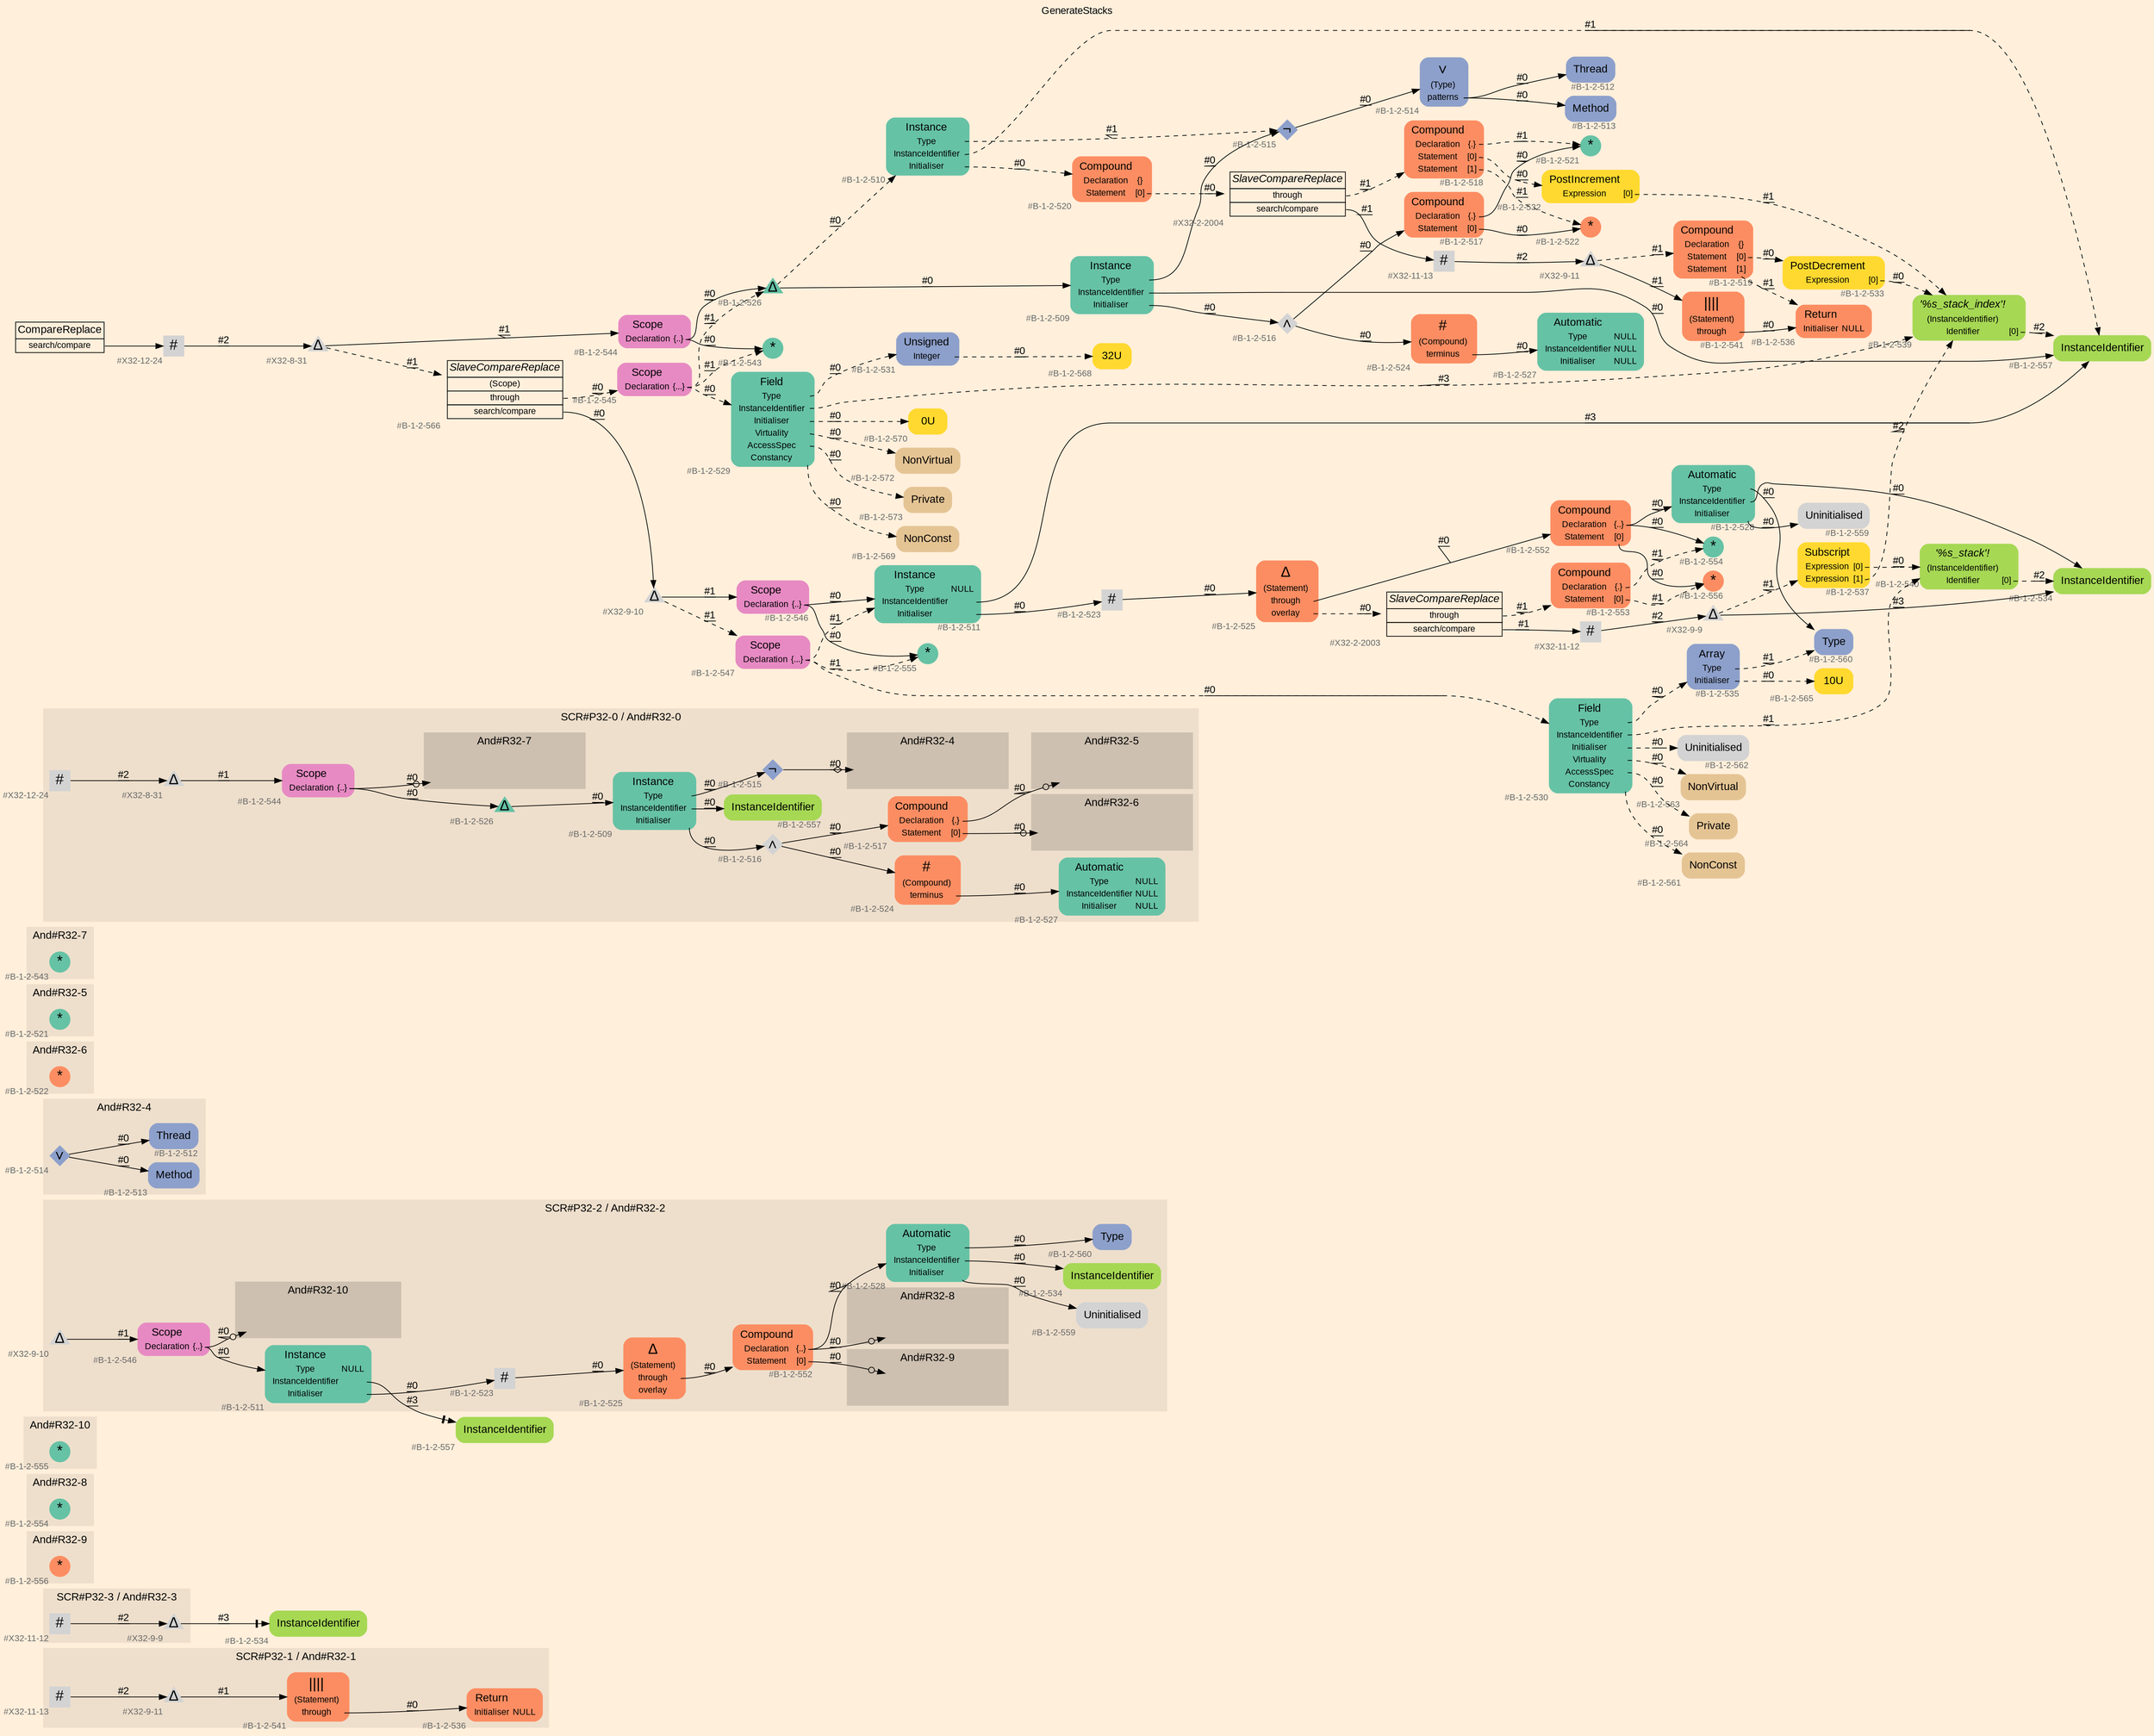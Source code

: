 digraph "GenerateStacks" {
label = "GenerateStacks"
labelloc = t
graph [
    rankdir = "LR"
    ranksep = 0.3
    bgcolor = antiquewhite1
    color = black
    fontcolor = black
    fontname = "Arial"
];
node [
    fontname = "Arial"
];
edge [
    fontname = "Arial"
];

// -------------------- figure And#R32-1 --------------------
// -------- region And#R32-1 ----------
subgraph "clusterAnd#R32-1" {
    label = "SCR#P32-1 / And#R32-1"
    style = "filled"
    color = antiquewhite2
    fontsize = "15"
    // -------- block And#R32-1/#B-1-2-536 ----------
    "And#R32-1/#B-1-2-536" [
        fillcolor = "/set28/2"
        xlabel = "#B-1-2-536"
        fontsize = "12"
        fontcolor = grey40
        shape = "plaintext"
        label = <<TABLE BORDER="0" CELLBORDER="0" CELLSPACING="0">
         <TR><TD><FONT COLOR="black" POINT-SIZE="15">Return</FONT></TD></TR>
         <TR><TD><FONT COLOR="black" POINT-SIZE="12">Initialiser</FONT></TD><TD PORT="port0"><FONT COLOR="black" POINT-SIZE="12">NULL</FONT></TD></TR>
        </TABLE>>
        style = "rounded,filled"
    ];
    
    // -------- block And#R32-1/#B-1-2-541 ----------
    "And#R32-1/#B-1-2-541" [
        fillcolor = "/set28/2"
        xlabel = "#B-1-2-541"
        fontsize = "12"
        fontcolor = grey40
        shape = "plaintext"
        label = <<TABLE BORDER="0" CELLBORDER="0" CELLSPACING="0">
         <TR><TD><FONT COLOR="black" POINT-SIZE="20">||||</FONT></TD></TR>
         <TR><TD><FONT COLOR="black" POINT-SIZE="12">(Statement)</FONT></TD><TD PORT="port0"></TD></TR>
         <TR><TD><FONT COLOR="black" POINT-SIZE="12">through</FONT></TD><TD PORT="port1"></TD></TR>
        </TABLE>>
        style = "rounded,filled"
    ];
    
    // -------- block And#R32-1/#X32-11-13 ----------
    "And#R32-1/#X32-11-13" [
        xlabel = "#X32-11-13"
        fontsize = "12"
        fontcolor = grey40
        shape = "square"
        label = <<FONT COLOR="black" POINT-SIZE="20">#</FONT>>
        style = "filled"
        penwidth = 0.0
        fixedsize = true
        width = 0.4
        height = 0.4
    ];
    
    // -------- block And#R32-1/#X32-9-11 ----------
    "And#R32-1/#X32-9-11" [
        xlabel = "#X32-9-11"
        fontsize = "12"
        fontcolor = grey40
        shape = "triangle"
        label = <<FONT COLOR="black" POINT-SIZE="20">Δ</FONT>>
        style = "filled"
        penwidth = 0.0
        fixedsize = true
        width = 0.4
        height = 0.4
    ];
    
}

"And#R32-1/#B-1-2-541":port1 -> "And#R32-1/#B-1-2-536" [
    label = "#0"
    decorate = true
    color = black
    fontcolor = black
];

"And#R32-1/#X32-11-13" -> "And#R32-1/#X32-9-11" [
    label = "#2"
    decorate = true
    color = black
    fontcolor = black
];

"And#R32-1/#X32-9-11" -> "And#R32-1/#B-1-2-541" [
    label = "#1"
    decorate = true
    color = black
    fontcolor = black
];


// -------------------- figure And#R32-3 --------------------
// -------- region And#R32-3 ----------
subgraph "clusterAnd#R32-3" {
    label = "SCR#P32-3 / And#R32-3"
    style = "filled"
    color = antiquewhite2
    fontsize = "15"
    // -------- block And#R32-3/#X32-11-12 ----------
    "And#R32-3/#X32-11-12" [
        xlabel = "#X32-11-12"
        fontsize = "12"
        fontcolor = grey40
        shape = "square"
        label = <<FONT COLOR="black" POINT-SIZE="20">#</FONT>>
        style = "filled"
        penwidth = 0.0
        fixedsize = true
        width = 0.4
        height = 0.4
    ];
    
    // -------- block And#R32-3/#X32-9-9 ----------
    "And#R32-3/#X32-9-9" [
        xlabel = "#X32-9-9"
        fontsize = "12"
        fontcolor = grey40
        shape = "triangle"
        label = <<FONT COLOR="black" POINT-SIZE="20">Δ</FONT>>
        style = "filled"
        penwidth = 0.0
        fixedsize = true
        width = 0.4
        height = 0.4
    ];
    
}

// -------- block And#R32-3/#B-1-2-534 ----------
"And#R32-3/#B-1-2-534" [
    fillcolor = "/set28/5"
    xlabel = "#B-1-2-534"
    fontsize = "12"
    fontcolor = grey40
    shape = "plaintext"
    label = <<TABLE BORDER="0" CELLBORDER="0" CELLSPACING="0">
     <TR><TD><FONT COLOR="black" POINT-SIZE="15">InstanceIdentifier</FONT></TD></TR>
    </TABLE>>
    style = "rounded,filled"
];

"And#R32-3/#X32-11-12" -> "And#R32-3/#X32-9-9" [
    label = "#2"
    decorate = true
    color = black
    fontcolor = black
];

"And#R32-3/#X32-9-9" -> "And#R32-3/#B-1-2-534" [
    arrowhead="normalnonetee"
    label = "#3"
    decorate = true
    color = black
    fontcolor = black
];


// -------------------- figure And#R32-9 --------------------
// -------- region And#R32-9 ----------
subgraph "clusterAnd#R32-9" {
    label = "And#R32-9"
    style = "filled"
    color = antiquewhite2
    fontsize = "15"
    // -------- block And#R32-9/#B-1-2-556 ----------
    "And#R32-9/#B-1-2-556" [
        fillcolor = "/set28/2"
        xlabel = "#B-1-2-556"
        fontsize = "12"
        fontcolor = grey40
        shape = "circle"
        label = <<FONT COLOR="black" POINT-SIZE="20">*</FONT>>
        style = "filled"
        penwidth = 0.0
        fixedsize = true
        width = 0.4
        height = 0.4
    ];
    
}


// -------------------- figure And#R32-8 --------------------
// -------- region And#R32-8 ----------
subgraph "clusterAnd#R32-8" {
    label = "And#R32-8"
    style = "filled"
    color = antiquewhite2
    fontsize = "15"
    // -------- block And#R32-8/#B-1-2-554 ----------
    "And#R32-8/#B-1-2-554" [
        fillcolor = "/set28/1"
        xlabel = "#B-1-2-554"
        fontsize = "12"
        fontcolor = grey40
        shape = "circle"
        label = <<FONT COLOR="black" POINT-SIZE="20">*</FONT>>
        style = "filled"
        penwidth = 0.0
        fixedsize = true
        width = 0.4
        height = 0.4
    ];
    
}


// -------------------- figure And#R32-10 --------------------
// -------- region And#R32-10 ----------
subgraph "clusterAnd#R32-10" {
    label = "And#R32-10"
    style = "filled"
    color = antiquewhite2
    fontsize = "15"
    // -------- block And#R32-10/#B-1-2-555 ----------
    "And#R32-10/#B-1-2-555" [
        fillcolor = "/set28/1"
        xlabel = "#B-1-2-555"
        fontsize = "12"
        fontcolor = grey40
        shape = "circle"
        label = <<FONT COLOR="black" POINT-SIZE="20">*</FONT>>
        style = "filled"
        penwidth = 0.0
        fixedsize = true
        width = 0.4
        height = 0.4
    ];
    
}


// -------------------- figure And#R32-2 --------------------
// -------- region And#R32-2 ----------
subgraph "clusterAnd#R32-2" {
    label = "SCR#P32-2 / And#R32-2"
    style = "filled"
    color = antiquewhite2
    fontsize = "15"
    // -------- block And#R32-2/#B-1-2-560 ----------
    "And#R32-2/#B-1-2-560" [
        fillcolor = "/set28/3"
        xlabel = "#B-1-2-560"
        fontsize = "12"
        fontcolor = grey40
        shape = "plaintext"
        label = <<TABLE BORDER="0" CELLBORDER="0" CELLSPACING="0">
         <TR><TD><FONT COLOR="black" POINT-SIZE="15">Type</FONT></TD></TR>
        </TABLE>>
        style = "rounded,filled"
    ];
    
    // -------- block And#R32-2/#B-1-2-525 ----------
    "And#R32-2/#B-1-2-525" [
        fillcolor = "/set28/2"
        xlabel = "#B-1-2-525"
        fontsize = "12"
        fontcolor = grey40
        shape = "plaintext"
        label = <<TABLE BORDER="0" CELLBORDER="0" CELLSPACING="0">
         <TR><TD><FONT COLOR="black" POINT-SIZE="20">Δ</FONT></TD></TR>
         <TR><TD><FONT COLOR="black" POINT-SIZE="12">(Statement)</FONT></TD><TD PORT="port0"></TD></TR>
         <TR><TD><FONT COLOR="black" POINT-SIZE="12">through</FONT></TD><TD PORT="port1"></TD></TR>
         <TR><TD><FONT COLOR="black" POINT-SIZE="12">overlay</FONT></TD><TD PORT="port2"></TD></TR>
        </TABLE>>
        style = "rounded,filled"
    ];
    
    // -------- block And#R32-2/#B-1-2-552 ----------
    "And#R32-2/#B-1-2-552" [
        fillcolor = "/set28/2"
        xlabel = "#B-1-2-552"
        fontsize = "12"
        fontcolor = grey40
        shape = "plaintext"
        label = <<TABLE BORDER="0" CELLBORDER="0" CELLSPACING="0">
         <TR><TD><FONT COLOR="black" POINT-SIZE="15">Compound</FONT></TD></TR>
         <TR><TD><FONT COLOR="black" POINT-SIZE="12">Declaration</FONT></TD><TD PORT="port0"><FONT COLOR="black" POINT-SIZE="12">{..}</FONT></TD></TR>
         <TR><TD><FONT COLOR="black" POINT-SIZE="12">Statement</FONT></TD><TD PORT="port1"><FONT COLOR="black" POINT-SIZE="12">[0]</FONT></TD></TR>
        </TABLE>>
        style = "rounded,filled"
    ];
    
    // -------- block And#R32-2/#B-1-2-534 ----------
    "And#R32-2/#B-1-2-534" [
        fillcolor = "/set28/5"
        xlabel = "#B-1-2-534"
        fontsize = "12"
        fontcolor = grey40
        shape = "plaintext"
        label = <<TABLE BORDER="0" CELLBORDER="0" CELLSPACING="0">
         <TR><TD><FONT COLOR="black" POINT-SIZE="15">InstanceIdentifier</FONT></TD></TR>
        </TABLE>>
        style = "rounded,filled"
    ];
    
    // -------- block And#R32-2/#B-1-2-528 ----------
    "And#R32-2/#B-1-2-528" [
        fillcolor = "/set28/1"
        xlabel = "#B-1-2-528"
        fontsize = "12"
        fontcolor = grey40
        shape = "plaintext"
        label = <<TABLE BORDER="0" CELLBORDER="0" CELLSPACING="0">
         <TR><TD><FONT COLOR="black" POINT-SIZE="15">Automatic</FONT></TD></TR>
         <TR><TD><FONT COLOR="black" POINT-SIZE="12">Type</FONT></TD><TD PORT="port0"></TD></TR>
         <TR><TD><FONT COLOR="black" POINT-SIZE="12">InstanceIdentifier</FONT></TD><TD PORT="port1"></TD></TR>
         <TR><TD><FONT COLOR="black" POINT-SIZE="12">Initialiser</FONT></TD><TD PORT="port2"></TD></TR>
        </TABLE>>
        style = "rounded,filled"
    ];
    
    // -------- block And#R32-2/#B-1-2-523 ----------
    "And#R32-2/#B-1-2-523" [
        xlabel = "#B-1-2-523"
        fontsize = "12"
        fontcolor = grey40
        shape = "square"
        label = <<FONT COLOR="black" POINT-SIZE="20">#</FONT>>
        style = "filled"
        penwidth = 0.0
        fixedsize = true
        width = 0.4
        height = 0.4
    ];
    
    // -------- block And#R32-2/#X32-9-10 ----------
    "And#R32-2/#X32-9-10" [
        xlabel = "#X32-9-10"
        fontsize = "12"
        fontcolor = grey40
        shape = "triangle"
        label = <<FONT COLOR="black" POINT-SIZE="20">Δ</FONT>>
        style = "filled"
        penwidth = 0.0
        fixedsize = true
        width = 0.4
        height = 0.4
    ];
    
    // -------- block And#R32-2/#B-1-2-511 ----------
    "And#R32-2/#B-1-2-511" [
        fillcolor = "/set28/1"
        xlabel = "#B-1-2-511"
        fontsize = "12"
        fontcolor = grey40
        shape = "plaintext"
        label = <<TABLE BORDER="0" CELLBORDER="0" CELLSPACING="0">
         <TR><TD><FONT COLOR="black" POINT-SIZE="15">Instance</FONT></TD></TR>
         <TR><TD><FONT COLOR="black" POINT-SIZE="12">Type</FONT></TD><TD PORT="port0"><FONT COLOR="black" POINT-SIZE="12">NULL</FONT></TD></TR>
         <TR><TD><FONT COLOR="black" POINT-SIZE="12">InstanceIdentifier</FONT></TD><TD PORT="port1"></TD></TR>
         <TR><TD><FONT COLOR="black" POINT-SIZE="12">Initialiser</FONT></TD><TD PORT="port2"></TD></TR>
        </TABLE>>
        style = "rounded,filled"
    ];
    
    // -------- block And#R32-2/#B-1-2-546 ----------
    "And#R32-2/#B-1-2-546" [
        fillcolor = "/set28/4"
        xlabel = "#B-1-2-546"
        fontsize = "12"
        fontcolor = grey40
        shape = "plaintext"
        label = <<TABLE BORDER="0" CELLBORDER="0" CELLSPACING="0">
         <TR><TD><FONT COLOR="black" POINT-SIZE="15">Scope</FONT></TD></TR>
         <TR><TD><FONT COLOR="black" POINT-SIZE="12">Declaration</FONT></TD><TD PORT="port0"><FONT COLOR="black" POINT-SIZE="12">{..}</FONT></TD></TR>
        </TABLE>>
        style = "rounded,filled"
    ];
    
    // -------- block And#R32-2/#B-1-2-559 ----------
    "And#R32-2/#B-1-2-559" [
        xlabel = "#B-1-2-559"
        fontsize = "12"
        fontcolor = grey40
        shape = "plaintext"
        label = <<TABLE BORDER="0" CELLBORDER="0" CELLSPACING="0">
         <TR><TD><FONT COLOR="black" POINT-SIZE="15">Uninitialised</FONT></TD></TR>
        </TABLE>>
        style = "rounded,filled"
    ];
    
    // -------- region And#R32-2/And#R32-8 ----------
    subgraph "clusterAnd#R32-2/And#R32-8" {
        label = "And#R32-8"
        style = "filled"
        color = antiquewhite3
        fontsize = "15"
        // -------- block And#R32-2/And#R32-8/#B-1-2-554 ----------
        "And#R32-2/And#R32-8/#B-1-2-554" [
            fillcolor = "/set28/1"
            xlabel = "#B-1-2-554"
            fontsize = "12"
            fontcolor = grey40
            shape = "none"
            style = "invisible"
        ];
        
    }
    
    // -------- region And#R32-2/And#R32-9 ----------
    subgraph "clusterAnd#R32-2/And#R32-9" {
        label = "And#R32-9"
        style = "filled"
        color = antiquewhite3
        fontsize = "15"
        // -------- block And#R32-2/And#R32-9/#B-1-2-556 ----------
        "And#R32-2/And#R32-9/#B-1-2-556" [
            fillcolor = "/set28/2"
            xlabel = "#B-1-2-556"
            fontsize = "12"
            fontcolor = grey40
            shape = "none"
            style = "invisible"
        ];
        
    }
    
    // -------- region And#R32-2/And#R32-10 ----------
    subgraph "clusterAnd#R32-2/And#R32-10" {
        label = "And#R32-10"
        style = "filled"
        color = antiquewhite3
        fontsize = "15"
        // -------- block And#R32-2/And#R32-10/#B-1-2-555 ----------
        "And#R32-2/And#R32-10/#B-1-2-555" [
            fillcolor = "/set28/1"
            xlabel = "#B-1-2-555"
            fontsize = "12"
            fontcolor = grey40
            shape = "none"
            style = "invisible"
        ];
        
    }
    
}

// -------- block And#R32-2/#B-1-2-557 ----------
"And#R32-2/#B-1-2-557" [
    fillcolor = "/set28/5"
    xlabel = "#B-1-2-557"
    fontsize = "12"
    fontcolor = grey40
    shape = "plaintext"
    label = <<TABLE BORDER="0" CELLBORDER="0" CELLSPACING="0">
     <TR><TD><FONT COLOR="black" POINT-SIZE="15">InstanceIdentifier</FONT></TD></TR>
    </TABLE>>
    style = "rounded,filled"
];

"And#R32-2/#B-1-2-525":port1 -> "And#R32-2/#B-1-2-552" [
    label = "#0"
    decorate = true
    color = black
    fontcolor = black
];

"And#R32-2/#B-1-2-552":port0 -> "And#R32-2/And#R32-8/#B-1-2-554" [
    arrowhead="normalnoneodot"
    label = "#0"
    decorate = true
    color = black
    fontcolor = black
];

"And#R32-2/#B-1-2-552":port0 -> "And#R32-2/#B-1-2-528" [
    label = "#0"
    decorate = true
    color = black
    fontcolor = black
];

"And#R32-2/#B-1-2-552":port1 -> "And#R32-2/And#R32-9/#B-1-2-556" [
    arrowhead="normalnoneodot"
    label = "#0"
    decorate = true
    color = black
    fontcolor = black
];

"And#R32-2/#B-1-2-528":port0 -> "And#R32-2/#B-1-2-560" [
    label = "#0"
    decorate = true
    color = black
    fontcolor = black
];

"And#R32-2/#B-1-2-528":port1 -> "And#R32-2/#B-1-2-534" [
    label = "#0"
    decorate = true
    color = black
    fontcolor = black
];

"And#R32-2/#B-1-2-528":port2 -> "And#R32-2/#B-1-2-559" [
    label = "#0"
    decorate = true
    color = black
    fontcolor = black
];

"And#R32-2/#B-1-2-523" -> "And#R32-2/#B-1-2-525" [
    label = "#0"
    decorate = true
    color = black
    fontcolor = black
];

"And#R32-2/#X32-9-10" -> "And#R32-2/#B-1-2-546" [
    label = "#1"
    decorate = true
    color = black
    fontcolor = black
];

"And#R32-2/#B-1-2-511":port1 -> "And#R32-2/#B-1-2-557" [
    arrowhead="normalnonetee"
    label = "#3"
    decorate = true
    color = black
    fontcolor = black
];

"And#R32-2/#B-1-2-511":port2 -> "And#R32-2/#B-1-2-523" [
    label = "#0"
    decorate = true
    color = black
    fontcolor = black
];

"And#R32-2/#B-1-2-546":port0 -> "And#R32-2/And#R32-10/#B-1-2-555" [
    arrowhead="normalnoneodot"
    label = "#0"
    decorate = true
    color = black
    fontcolor = black
];

"And#R32-2/#B-1-2-546":port0 -> "And#R32-2/#B-1-2-511" [
    label = "#0"
    decorate = true
    color = black
    fontcolor = black
];


// -------------------- figure And#R32-4 --------------------
// -------- region And#R32-4 ----------
subgraph "clusterAnd#R32-4" {
    label = "And#R32-4"
    style = "filled"
    color = antiquewhite2
    fontsize = "15"
    // -------- block And#R32-4/#B-1-2-512 ----------
    "And#R32-4/#B-1-2-512" [
        fillcolor = "/set28/3"
        xlabel = "#B-1-2-512"
        fontsize = "12"
        fontcolor = grey40
        shape = "plaintext"
        label = <<TABLE BORDER="0" CELLBORDER="0" CELLSPACING="0">
         <TR><TD><FONT COLOR="black" POINT-SIZE="15">Thread</FONT></TD></TR>
        </TABLE>>
        style = "rounded,filled"
    ];
    
    // -------- block And#R32-4/#B-1-2-514 ----------
    "And#R32-4/#B-1-2-514" [
        fillcolor = "/set28/3"
        xlabel = "#B-1-2-514"
        fontsize = "12"
        fontcolor = grey40
        shape = "diamond"
        label = <<FONT COLOR="black" POINT-SIZE="20">∨</FONT>>
        style = "filled"
        penwidth = 0.0
        fixedsize = true
        width = 0.4
        height = 0.4
    ];
    
    // -------- block And#R32-4/#B-1-2-513 ----------
    "And#R32-4/#B-1-2-513" [
        fillcolor = "/set28/3"
        xlabel = "#B-1-2-513"
        fontsize = "12"
        fontcolor = grey40
        shape = "plaintext"
        label = <<TABLE BORDER="0" CELLBORDER="0" CELLSPACING="0">
         <TR><TD><FONT COLOR="black" POINT-SIZE="15">Method</FONT></TD></TR>
        </TABLE>>
        style = "rounded,filled"
    ];
    
}

"And#R32-4/#B-1-2-514" -> "And#R32-4/#B-1-2-512" [
    label = "#0"
    decorate = true
    color = black
    fontcolor = black
];

"And#R32-4/#B-1-2-514" -> "And#R32-4/#B-1-2-513" [
    label = "#0"
    decorate = true
    color = black
    fontcolor = black
];


// -------------------- figure And#R32-6 --------------------
// -------- region And#R32-6 ----------
subgraph "clusterAnd#R32-6" {
    label = "And#R32-6"
    style = "filled"
    color = antiquewhite2
    fontsize = "15"
    // -------- block And#R32-6/#B-1-2-522 ----------
    "And#R32-6/#B-1-2-522" [
        fillcolor = "/set28/2"
        xlabel = "#B-1-2-522"
        fontsize = "12"
        fontcolor = grey40
        shape = "circle"
        label = <<FONT COLOR="black" POINT-SIZE="20">*</FONT>>
        style = "filled"
        penwidth = 0.0
        fixedsize = true
        width = 0.4
        height = 0.4
    ];
    
}


// -------------------- figure And#R32-5 --------------------
// -------- region And#R32-5 ----------
subgraph "clusterAnd#R32-5" {
    label = "And#R32-5"
    style = "filled"
    color = antiquewhite2
    fontsize = "15"
    // -------- block And#R32-5/#B-1-2-521 ----------
    "And#R32-5/#B-1-2-521" [
        fillcolor = "/set28/1"
        xlabel = "#B-1-2-521"
        fontsize = "12"
        fontcolor = grey40
        shape = "circle"
        label = <<FONT COLOR="black" POINT-SIZE="20">*</FONT>>
        style = "filled"
        penwidth = 0.0
        fixedsize = true
        width = 0.4
        height = 0.4
    ];
    
}


// -------------------- figure And#R32-7 --------------------
// -------- region And#R32-7 ----------
subgraph "clusterAnd#R32-7" {
    label = "And#R32-7"
    style = "filled"
    color = antiquewhite2
    fontsize = "15"
    // -------- block And#R32-7/#B-1-2-543 ----------
    "And#R32-7/#B-1-2-543" [
        fillcolor = "/set28/1"
        xlabel = "#B-1-2-543"
        fontsize = "12"
        fontcolor = grey40
        shape = "circle"
        label = <<FONT COLOR="black" POINT-SIZE="20">*</FONT>>
        style = "filled"
        penwidth = 0.0
        fixedsize = true
        width = 0.4
        height = 0.4
    ];
    
}


// -------------------- figure And#R32-0 --------------------
// -------- region And#R32-0 ----------
subgraph "clusterAnd#R32-0" {
    label = "SCR#P32-0 / And#R32-0"
    style = "filled"
    color = antiquewhite2
    fontsize = "15"
    // -------- block And#R32-0/#B-1-2-517 ----------
    "And#R32-0/#B-1-2-517" [
        fillcolor = "/set28/2"
        xlabel = "#B-1-2-517"
        fontsize = "12"
        fontcolor = grey40
        shape = "plaintext"
        label = <<TABLE BORDER="0" CELLBORDER="0" CELLSPACING="0">
         <TR><TD><FONT COLOR="black" POINT-SIZE="15">Compound</FONT></TD></TR>
         <TR><TD><FONT COLOR="black" POINT-SIZE="12">Declaration</FONT></TD><TD PORT="port0"><FONT COLOR="black" POINT-SIZE="12">{.}</FONT></TD></TR>
         <TR><TD><FONT COLOR="black" POINT-SIZE="12">Statement</FONT></TD><TD PORT="port1"><FONT COLOR="black" POINT-SIZE="12">[0]</FONT></TD></TR>
        </TABLE>>
        style = "rounded,filled"
    ];
    
    // -------- block And#R32-0/#B-1-2-516 ----------
    "And#R32-0/#B-1-2-516" [
        xlabel = "#B-1-2-516"
        fontsize = "12"
        fontcolor = grey40
        shape = "diamond"
        label = <<FONT COLOR="black" POINT-SIZE="20">∧</FONT>>
        style = "filled"
        penwidth = 0.0
        fixedsize = true
        width = 0.4
        height = 0.4
    ];
    
    // -------- block And#R32-0/#X32-8-31 ----------
    "And#R32-0/#X32-8-31" [
        xlabel = "#X32-8-31"
        fontsize = "12"
        fontcolor = grey40
        shape = "triangle"
        label = <<FONT COLOR="black" POINT-SIZE="20">Δ</FONT>>
        style = "filled"
        penwidth = 0.0
        fixedsize = true
        width = 0.4
        height = 0.4
    ];
    
    // -------- block And#R32-0/#B-1-2-524 ----------
    "And#R32-0/#B-1-2-524" [
        fillcolor = "/set28/2"
        xlabel = "#B-1-2-524"
        fontsize = "12"
        fontcolor = grey40
        shape = "plaintext"
        label = <<TABLE BORDER="0" CELLBORDER="0" CELLSPACING="0">
         <TR><TD><FONT COLOR="black" POINT-SIZE="20">#</FONT></TD></TR>
         <TR><TD><FONT COLOR="black" POINT-SIZE="12">(Compound)</FONT></TD><TD PORT="port0"></TD></TR>
         <TR><TD><FONT COLOR="black" POINT-SIZE="12">terminus</FONT></TD><TD PORT="port1"></TD></TR>
        </TABLE>>
        style = "rounded,filled"
    ];
    
    // -------- block And#R32-0/#B-1-2-515 ----------
    "And#R32-0/#B-1-2-515" [
        fillcolor = "/set28/3"
        xlabel = "#B-1-2-515"
        fontsize = "12"
        fontcolor = grey40
        shape = "diamond"
        label = <<FONT COLOR="black" POINT-SIZE="20">¬</FONT>>
        style = "filled"
        penwidth = 0.0
        fixedsize = true
        width = 0.4
        height = 0.4
    ];
    
    // -------- block And#R32-0/#B-1-2-544 ----------
    "And#R32-0/#B-1-2-544" [
        fillcolor = "/set28/4"
        xlabel = "#B-1-2-544"
        fontsize = "12"
        fontcolor = grey40
        shape = "plaintext"
        label = <<TABLE BORDER="0" CELLBORDER="0" CELLSPACING="0">
         <TR><TD><FONT COLOR="black" POINT-SIZE="15">Scope</FONT></TD></TR>
         <TR><TD><FONT COLOR="black" POINT-SIZE="12">Declaration</FONT></TD><TD PORT="port0"><FONT COLOR="black" POINT-SIZE="12">{..}</FONT></TD></TR>
        </TABLE>>
        style = "rounded,filled"
    ];
    
    // -------- block And#R32-0/#B-1-2-526 ----------
    "And#R32-0/#B-1-2-526" [
        fillcolor = "/set28/1"
        xlabel = "#B-1-2-526"
        fontsize = "12"
        fontcolor = grey40
        shape = "triangle"
        label = <<FONT COLOR="black" POINT-SIZE="20">Δ</FONT>>
        style = "filled"
        penwidth = 0.0
        fixedsize = true
        width = 0.4
        height = 0.4
    ];
    
    // -------- block And#R32-0/#B-1-2-509 ----------
    "And#R32-0/#B-1-2-509" [
        fillcolor = "/set28/1"
        xlabel = "#B-1-2-509"
        fontsize = "12"
        fontcolor = grey40
        shape = "plaintext"
        label = <<TABLE BORDER="0" CELLBORDER="0" CELLSPACING="0">
         <TR><TD><FONT COLOR="black" POINT-SIZE="15">Instance</FONT></TD></TR>
         <TR><TD><FONT COLOR="black" POINT-SIZE="12">Type</FONT></TD><TD PORT="port0"></TD></TR>
         <TR><TD><FONT COLOR="black" POINT-SIZE="12">InstanceIdentifier</FONT></TD><TD PORT="port1"></TD></TR>
         <TR><TD><FONT COLOR="black" POINT-SIZE="12">Initialiser</FONT></TD><TD PORT="port2"></TD></TR>
        </TABLE>>
        style = "rounded,filled"
    ];
    
    // -------- block And#R32-0/#X32-12-24 ----------
    "And#R32-0/#X32-12-24" [
        xlabel = "#X32-12-24"
        fontsize = "12"
        fontcolor = grey40
        shape = "square"
        label = <<FONT COLOR="black" POINT-SIZE="20">#</FONT>>
        style = "filled"
        penwidth = 0.0
        fixedsize = true
        width = 0.4
        height = 0.4
    ];
    
    // -------- block And#R32-0/#B-1-2-557 ----------
    "And#R32-0/#B-1-2-557" [
        fillcolor = "/set28/5"
        xlabel = "#B-1-2-557"
        fontsize = "12"
        fontcolor = grey40
        shape = "plaintext"
        label = <<TABLE BORDER="0" CELLBORDER="0" CELLSPACING="0">
         <TR><TD><FONT COLOR="black" POINT-SIZE="15">InstanceIdentifier</FONT></TD></TR>
        </TABLE>>
        style = "rounded,filled"
    ];
    
    // -------- block And#R32-0/#B-1-2-527 ----------
    "And#R32-0/#B-1-2-527" [
        fillcolor = "/set28/1"
        xlabel = "#B-1-2-527"
        fontsize = "12"
        fontcolor = grey40
        shape = "plaintext"
        label = <<TABLE BORDER="0" CELLBORDER="0" CELLSPACING="0">
         <TR><TD><FONT COLOR="black" POINT-SIZE="15">Automatic</FONT></TD></TR>
         <TR><TD><FONT COLOR="black" POINT-SIZE="12">Type</FONT></TD><TD PORT="port0"><FONT COLOR="black" POINT-SIZE="12">NULL</FONT></TD></TR>
         <TR><TD><FONT COLOR="black" POINT-SIZE="12">InstanceIdentifier</FONT></TD><TD PORT="port1"><FONT COLOR="black" POINT-SIZE="12">NULL</FONT></TD></TR>
         <TR><TD><FONT COLOR="black" POINT-SIZE="12">Initialiser</FONT></TD><TD PORT="port2"><FONT COLOR="black" POINT-SIZE="12">NULL</FONT></TD></TR>
        </TABLE>>
        style = "rounded,filled"
    ];
    
    // -------- region And#R32-0/And#R32-4 ----------
    subgraph "clusterAnd#R32-0/And#R32-4" {
        label = "And#R32-4"
        style = "filled"
        color = antiquewhite3
        fontsize = "15"
        // -------- block And#R32-0/And#R32-4/#B-1-2-514 ----------
        "And#R32-0/And#R32-4/#B-1-2-514" [
            fillcolor = "/set28/3"
            xlabel = "#B-1-2-514"
            fontsize = "12"
            fontcolor = grey40
            shape = "none"
            style = "invisible"
        ];
        
    }
    
    // -------- region And#R32-0/And#R32-5 ----------
    subgraph "clusterAnd#R32-0/And#R32-5" {
        label = "And#R32-5"
        style = "filled"
        color = antiquewhite3
        fontsize = "15"
        // -------- block And#R32-0/And#R32-5/#B-1-2-521 ----------
        "And#R32-0/And#R32-5/#B-1-2-521" [
            fillcolor = "/set28/1"
            xlabel = "#B-1-2-521"
            fontsize = "12"
            fontcolor = grey40
            shape = "none"
            style = "invisible"
        ];
        
    }
    
    // -------- region And#R32-0/And#R32-6 ----------
    subgraph "clusterAnd#R32-0/And#R32-6" {
        label = "And#R32-6"
        style = "filled"
        color = antiquewhite3
        fontsize = "15"
        // -------- block And#R32-0/And#R32-6/#B-1-2-522 ----------
        "And#R32-0/And#R32-6/#B-1-2-522" [
            fillcolor = "/set28/2"
            xlabel = "#B-1-2-522"
            fontsize = "12"
            fontcolor = grey40
            shape = "none"
            style = "invisible"
        ];
        
    }
    
    // -------- region And#R32-0/And#R32-7 ----------
    subgraph "clusterAnd#R32-0/And#R32-7" {
        label = "And#R32-7"
        style = "filled"
        color = antiquewhite3
        fontsize = "15"
        // -------- block And#R32-0/And#R32-7/#B-1-2-543 ----------
        "And#R32-0/And#R32-7/#B-1-2-543" [
            fillcolor = "/set28/1"
            xlabel = "#B-1-2-543"
            fontsize = "12"
            fontcolor = grey40
            shape = "none"
            style = "invisible"
        ];
        
    }
    
}

"And#R32-0/#B-1-2-517":port0 -> "And#R32-0/And#R32-5/#B-1-2-521" [
    arrowhead="normalnoneodot"
    label = "#0"
    decorate = true
    color = black
    fontcolor = black
];

"And#R32-0/#B-1-2-517":port1 -> "And#R32-0/And#R32-6/#B-1-2-522" [
    arrowhead="normalnoneodot"
    label = "#0"
    decorate = true
    color = black
    fontcolor = black
];

"And#R32-0/#B-1-2-516" -> "And#R32-0/#B-1-2-517" [
    label = "#0"
    decorate = true
    color = black
    fontcolor = black
];

"And#R32-0/#B-1-2-516" -> "And#R32-0/#B-1-2-524" [
    label = "#0"
    decorate = true
    color = black
    fontcolor = black
];

"And#R32-0/#X32-8-31" -> "And#R32-0/#B-1-2-544" [
    label = "#1"
    decorate = true
    color = black
    fontcolor = black
];

"And#R32-0/#B-1-2-524":port1 -> "And#R32-0/#B-1-2-527" [
    label = "#0"
    decorate = true
    color = black
    fontcolor = black
];

"And#R32-0/#B-1-2-515" -> "And#R32-0/And#R32-4/#B-1-2-514" [
    arrowhead="normalnoneodiamond"
    label = "#0"
    decorate = true
    color = black
    fontcolor = black
];

"And#R32-0/#B-1-2-544":port0 -> "And#R32-0/#B-1-2-526" [
    label = "#0"
    decorate = true
    color = black
    fontcolor = black
];

"And#R32-0/#B-1-2-544":port0 -> "And#R32-0/And#R32-7/#B-1-2-543" [
    arrowhead="normalnoneodot"
    label = "#0"
    decorate = true
    color = black
    fontcolor = black
];

"And#R32-0/#B-1-2-526" -> "And#R32-0/#B-1-2-509" [
    label = "#0"
    decorate = true
    color = black
    fontcolor = black
];

"And#R32-0/#B-1-2-509":port0 -> "And#R32-0/#B-1-2-515" [
    label = "#0"
    decorate = true
    color = black
    fontcolor = black
];

"And#R32-0/#B-1-2-509":port1 -> "And#R32-0/#B-1-2-557" [
    label = "#0"
    decorate = true
    color = black
    fontcolor = black
];

"And#R32-0/#B-1-2-509":port2 -> "And#R32-0/#B-1-2-516" [
    label = "#0"
    decorate = true
    color = black
    fontcolor = black
];

"And#R32-0/#X32-12-24" -> "And#R32-0/#X32-8-31" [
    label = "#2"
    decorate = true
    color = black
    fontcolor = black
];


// -------------------- transformation figure --------------------
// -------- block CR#X32-10-32 ----------
"CR#X32-10-32" [
    fillcolor = antiquewhite1
    fontsize = "12"
    fontcolor = grey40
    shape = "plaintext"
    label = <<TABLE BORDER="0" CELLBORDER="1" CELLSPACING="0">
     <TR><TD><FONT COLOR="black" POINT-SIZE="15">CompareReplace</FONT></TD></TR>
     <TR><TD PORT="port0"><FONT COLOR="black" POINT-SIZE="12">search/compare</FONT></TD></TR>
    </TABLE>>
    style = "filled"
    color = black
];

// -------- block #X32-12-24 ----------
"#X32-12-24" [
    xlabel = "#X32-12-24"
    fontsize = "12"
    fontcolor = grey40
    shape = "square"
    label = <<FONT COLOR="black" POINT-SIZE="20">#</FONT>>
    style = "filled"
    penwidth = 0.0
    fixedsize = true
    width = 0.4
    height = 0.4
];

// -------- block #X32-8-31 ----------
"#X32-8-31" [
    xlabel = "#X32-8-31"
    fontsize = "12"
    fontcolor = grey40
    shape = "triangle"
    label = <<FONT COLOR="black" POINT-SIZE="20">Δ</FONT>>
    style = "filled"
    penwidth = 0.0
    fixedsize = true
    width = 0.4
    height = 0.4
];

// -------- block #B-1-2-544 ----------
"#B-1-2-544" [
    fillcolor = "/set28/4"
    xlabel = "#B-1-2-544"
    fontsize = "12"
    fontcolor = grey40
    shape = "plaintext"
    label = <<TABLE BORDER="0" CELLBORDER="0" CELLSPACING="0">
     <TR><TD><FONT COLOR="black" POINT-SIZE="15">Scope</FONT></TD></TR>
     <TR><TD><FONT COLOR="black" POINT-SIZE="12">Declaration</FONT></TD><TD PORT="port0"><FONT COLOR="black" POINT-SIZE="12">{..}</FONT></TD></TR>
    </TABLE>>
    style = "rounded,filled"
];

// -------- block #B-1-2-526 ----------
"#B-1-2-526" [
    fillcolor = "/set28/1"
    xlabel = "#B-1-2-526"
    fontsize = "12"
    fontcolor = grey40
    shape = "triangle"
    label = <<FONT COLOR="black" POINT-SIZE="20">Δ</FONT>>
    style = "filled"
    penwidth = 0.0
    fixedsize = true
    width = 0.4
    height = 0.4
];

// -------- block #B-1-2-509 ----------
"#B-1-2-509" [
    fillcolor = "/set28/1"
    xlabel = "#B-1-2-509"
    fontsize = "12"
    fontcolor = grey40
    shape = "plaintext"
    label = <<TABLE BORDER="0" CELLBORDER="0" CELLSPACING="0">
     <TR><TD><FONT COLOR="black" POINT-SIZE="15">Instance</FONT></TD></TR>
     <TR><TD><FONT COLOR="black" POINT-SIZE="12">Type</FONT></TD><TD PORT="port0"></TD></TR>
     <TR><TD><FONT COLOR="black" POINT-SIZE="12">InstanceIdentifier</FONT></TD><TD PORT="port1"></TD></TR>
     <TR><TD><FONT COLOR="black" POINT-SIZE="12">Initialiser</FONT></TD><TD PORT="port2"></TD></TR>
    </TABLE>>
    style = "rounded,filled"
];

// -------- block #B-1-2-515 ----------
"#B-1-2-515" [
    fillcolor = "/set28/3"
    xlabel = "#B-1-2-515"
    fontsize = "12"
    fontcolor = grey40
    shape = "diamond"
    label = <<FONT COLOR="black" POINT-SIZE="20">¬</FONT>>
    style = "filled"
    penwidth = 0.0
    fixedsize = true
    width = 0.4
    height = 0.4
];

// -------- block #B-1-2-514 ----------
"#B-1-2-514" [
    fillcolor = "/set28/3"
    xlabel = "#B-1-2-514"
    fontsize = "12"
    fontcolor = grey40
    shape = "plaintext"
    label = <<TABLE BORDER="0" CELLBORDER="0" CELLSPACING="0">
     <TR><TD><FONT COLOR="black" POINT-SIZE="20">∨</FONT></TD></TR>
     <TR><TD><FONT COLOR="black" POINT-SIZE="12">(Type)</FONT></TD><TD PORT="port0"></TD></TR>
     <TR><TD><FONT COLOR="black" POINT-SIZE="12">patterns</FONT></TD><TD PORT="port1"></TD></TR>
    </TABLE>>
    style = "rounded,filled"
];

// -------- block #B-1-2-512 ----------
"#B-1-2-512" [
    fillcolor = "/set28/3"
    xlabel = "#B-1-2-512"
    fontsize = "12"
    fontcolor = grey40
    shape = "plaintext"
    label = <<TABLE BORDER="0" CELLBORDER="0" CELLSPACING="0">
     <TR><TD><FONT COLOR="black" POINT-SIZE="15">Thread</FONT></TD></TR>
    </TABLE>>
    style = "rounded,filled"
];

// -------- block #B-1-2-513 ----------
"#B-1-2-513" [
    fillcolor = "/set28/3"
    xlabel = "#B-1-2-513"
    fontsize = "12"
    fontcolor = grey40
    shape = "plaintext"
    label = <<TABLE BORDER="0" CELLBORDER="0" CELLSPACING="0">
     <TR><TD><FONT COLOR="black" POINT-SIZE="15">Method</FONT></TD></TR>
    </TABLE>>
    style = "rounded,filled"
];

// -------- block #B-1-2-557 ----------
"#B-1-2-557" [
    fillcolor = "/set28/5"
    xlabel = "#B-1-2-557"
    fontsize = "12"
    fontcolor = grey40
    shape = "plaintext"
    label = <<TABLE BORDER="0" CELLBORDER="0" CELLSPACING="0">
     <TR><TD><FONT COLOR="black" POINT-SIZE="15">InstanceIdentifier</FONT></TD></TR>
    </TABLE>>
    style = "rounded,filled"
];

// -------- block #B-1-2-516 ----------
"#B-1-2-516" [
    xlabel = "#B-1-2-516"
    fontsize = "12"
    fontcolor = grey40
    shape = "diamond"
    label = <<FONT COLOR="black" POINT-SIZE="20">∧</FONT>>
    style = "filled"
    penwidth = 0.0
    fixedsize = true
    width = 0.4
    height = 0.4
];

// -------- block #B-1-2-517 ----------
"#B-1-2-517" [
    fillcolor = "/set28/2"
    xlabel = "#B-1-2-517"
    fontsize = "12"
    fontcolor = grey40
    shape = "plaintext"
    label = <<TABLE BORDER="0" CELLBORDER="0" CELLSPACING="0">
     <TR><TD><FONT COLOR="black" POINT-SIZE="15">Compound</FONT></TD></TR>
     <TR><TD><FONT COLOR="black" POINT-SIZE="12">Declaration</FONT></TD><TD PORT="port0"><FONT COLOR="black" POINT-SIZE="12">{.}</FONT></TD></TR>
     <TR><TD><FONT COLOR="black" POINT-SIZE="12">Statement</FONT></TD><TD PORT="port1"><FONT COLOR="black" POINT-SIZE="12">[0]</FONT></TD></TR>
    </TABLE>>
    style = "rounded,filled"
];

// -------- block #B-1-2-521 ----------
"#B-1-2-521" [
    fillcolor = "/set28/1"
    xlabel = "#B-1-2-521"
    fontsize = "12"
    fontcolor = grey40
    shape = "circle"
    label = <<FONT COLOR="black" POINT-SIZE="20">*</FONT>>
    style = "filled"
    penwidth = 0.0
    fixedsize = true
    width = 0.4
    height = 0.4
];

// -------- block #B-1-2-522 ----------
"#B-1-2-522" [
    fillcolor = "/set28/2"
    xlabel = "#B-1-2-522"
    fontsize = "12"
    fontcolor = grey40
    shape = "circle"
    label = <<FONT COLOR="black" POINT-SIZE="20">*</FONT>>
    style = "filled"
    penwidth = 0.0
    fixedsize = true
    width = 0.4
    height = 0.4
];

// -------- block #B-1-2-524 ----------
"#B-1-2-524" [
    fillcolor = "/set28/2"
    xlabel = "#B-1-2-524"
    fontsize = "12"
    fontcolor = grey40
    shape = "plaintext"
    label = <<TABLE BORDER="0" CELLBORDER="0" CELLSPACING="0">
     <TR><TD><FONT COLOR="black" POINT-SIZE="20">#</FONT></TD></TR>
     <TR><TD><FONT COLOR="black" POINT-SIZE="12">(Compound)</FONT></TD><TD PORT="port0"></TD></TR>
     <TR><TD><FONT COLOR="black" POINT-SIZE="12">terminus</FONT></TD><TD PORT="port1"></TD></TR>
    </TABLE>>
    style = "rounded,filled"
];

// -------- block #B-1-2-527 ----------
"#B-1-2-527" [
    fillcolor = "/set28/1"
    xlabel = "#B-1-2-527"
    fontsize = "12"
    fontcolor = grey40
    shape = "plaintext"
    label = <<TABLE BORDER="0" CELLBORDER="0" CELLSPACING="0">
     <TR><TD><FONT COLOR="black" POINT-SIZE="15">Automatic</FONT></TD></TR>
     <TR><TD><FONT COLOR="black" POINT-SIZE="12">Type</FONT></TD><TD PORT="port0"><FONT COLOR="black" POINT-SIZE="12">NULL</FONT></TD></TR>
     <TR><TD><FONT COLOR="black" POINT-SIZE="12">InstanceIdentifier</FONT></TD><TD PORT="port1"><FONT COLOR="black" POINT-SIZE="12">NULL</FONT></TD></TR>
     <TR><TD><FONT COLOR="black" POINT-SIZE="12">Initialiser</FONT></TD><TD PORT="port2"><FONT COLOR="black" POINT-SIZE="12">NULL</FONT></TD></TR>
    </TABLE>>
    style = "rounded,filled"
];

// -------- block #B-1-2-510 ----------
"#B-1-2-510" [
    fillcolor = "/set28/1"
    xlabel = "#B-1-2-510"
    fontsize = "12"
    fontcolor = grey40
    shape = "plaintext"
    label = <<TABLE BORDER="0" CELLBORDER="0" CELLSPACING="0">
     <TR><TD><FONT COLOR="black" POINT-SIZE="15">Instance</FONT></TD></TR>
     <TR><TD><FONT COLOR="black" POINT-SIZE="12">Type</FONT></TD><TD PORT="port0"></TD></TR>
     <TR><TD><FONT COLOR="black" POINT-SIZE="12">InstanceIdentifier</FONT></TD><TD PORT="port1"></TD></TR>
     <TR><TD><FONT COLOR="black" POINT-SIZE="12">Initialiser</FONT></TD><TD PORT="port2"></TD></TR>
    </TABLE>>
    style = "rounded,filled"
];

// -------- block #B-1-2-520 ----------
"#B-1-2-520" [
    fillcolor = "/set28/2"
    xlabel = "#B-1-2-520"
    fontsize = "12"
    fontcolor = grey40
    shape = "plaintext"
    label = <<TABLE BORDER="0" CELLBORDER="0" CELLSPACING="0">
     <TR><TD><FONT COLOR="black" POINT-SIZE="15">Compound</FONT></TD></TR>
     <TR><TD><FONT COLOR="black" POINT-SIZE="12">Declaration</FONT></TD><TD PORT="port0"><FONT COLOR="black" POINT-SIZE="12">{}</FONT></TD></TR>
     <TR><TD><FONT COLOR="black" POINT-SIZE="12">Statement</FONT></TD><TD PORT="port1"><FONT COLOR="black" POINT-SIZE="12">[0]</FONT></TD></TR>
    </TABLE>>
    style = "rounded,filled"
];

// -------- block #X32-2-2004 ----------
"#X32-2-2004" [
    fillcolor = antiquewhite1
    xlabel = "#X32-2-2004"
    fontsize = "12"
    fontcolor = grey40
    shape = "plaintext"
    label = <<TABLE BORDER="0" CELLBORDER="1" CELLSPACING="0">
     <TR><TD><FONT COLOR="black" POINT-SIZE="15"><I>SlaveCompareReplace</I></FONT></TD></TR>
     <TR><TD PORT="port0"><FONT COLOR="black" POINT-SIZE="12">through</FONT></TD></TR>
     <TR><TD PORT="port1"><FONT COLOR="black" POINT-SIZE="12">search/compare</FONT></TD></TR>
    </TABLE>>
    style = "filled"
    color = black
];

// -------- block #B-1-2-518 ----------
"#B-1-2-518" [
    fillcolor = "/set28/2"
    xlabel = "#B-1-2-518"
    fontsize = "12"
    fontcolor = grey40
    shape = "plaintext"
    label = <<TABLE BORDER="0" CELLBORDER="0" CELLSPACING="0">
     <TR><TD><FONT COLOR="black" POINT-SIZE="15">Compound</FONT></TD></TR>
     <TR><TD><FONT COLOR="black" POINT-SIZE="12">Declaration</FONT></TD><TD PORT="port0"><FONT COLOR="black" POINT-SIZE="12">{.}</FONT></TD></TR>
     <TR><TD><FONT COLOR="black" POINT-SIZE="12">Statement</FONT></TD><TD PORT="port1"><FONT COLOR="black" POINT-SIZE="12">[0]</FONT></TD></TR>
     <TR><TD><FONT COLOR="black" POINT-SIZE="12">Statement</FONT></TD><TD PORT="port2"><FONT COLOR="black" POINT-SIZE="12">[1]</FONT></TD></TR>
    </TABLE>>
    style = "rounded,filled"
];

// -------- block #B-1-2-532 ----------
"#B-1-2-532" [
    fillcolor = "/set28/6"
    xlabel = "#B-1-2-532"
    fontsize = "12"
    fontcolor = grey40
    shape = "plaintext"
    label = <<TABLE BORDER="0" CELLBORDER="0" CELLSPACING="0">
     <TR><TD><FONT COLOR="black" POINT-SIZE="15">PostIncrement</FONT></TD></TR>
     <TR><TD><FONT COLOR="black" POINT-SIZE="12">Expression</FONT></TD><TD PORT="port0"><FONT COLOR="black" POINT-SIZE="12">[0]</FONT></TD></TR>
    </TABLE>>
    style = "rounded,filled"
];

// -------- block #B-1-2-539 ----------
"#B-1-2-539" [
    fillcolor = "/set28/5"
    xlabel = "#B-1-2-539"
    fontsize = "12"
    fontcolor = grey40
    shape = "plaintext"
    label = <<TABLE BORDER="0" CELLBORDER="0" CELLSPACING="0">
     <TR><TD><FONT COLOR="black" POINT-SIZE="15"><I>'%s_stack_index'!</I></FONT></TD></TR>
     <TR><TD><FONT COLOR="black" POINT-SIZE="12">(InstanceIdentifier)</FONT></TD><TD PORT="port0"></TD></TR>
     <TR><TD><FONT COLOR="black" POINT-SIZE="12">Identifier</FONT></TD><TD PORT="port1"><FONT COLOR="black" POINT-SIZE="12">[0]</FONT></TD></TR>
    </TABLE>>
    style = "rounded,filled"
];

// -------- block #X32-11-13 ----------
"#X32-11-13" [
    xlabel = "#X32-11-13"
    fontsize = "12"
    fontcolor = grey40
    shape = "square"
    label = <<FONT COLOR="black" POINT-SIZE="20">#</FONT>>
    style = "filled"
    penwidth = 0.0
    fixedsize = true
    width = 0.4
    height = 0.4
];

// -------- block #X32-9-11 ----------
"#X32-9-11" [
    xlabel = "#X32-9-11"
    fontsize = "12"
    fontcolor = grey40
    shape = "triangle"
    label = <<FONT COLOR="black" POINT-SIZE="20">Δ</FONT>>
    style = "filled"
    penwidth = 0.0
    fixedsize = true
    width = 0.4
    height = 0.4
];

// -------- block #B-1-2-541 ----------
"#B-1-2-541" [
    fillcolor = "/set28/2"
    xlabel = "#B-1-2-541"
    fontsize = "12"
    fontcolor = grey40
    shape = "plaintext"
    label = <<TABLE BORDER="0" CELLBORDER="0" CELLSPACING="0">
     <TR><TD><FONT COLOR="black" POINT-SIZE="20">||||</FONT></TD></TR>
     <TR><TD><FONT COLOR="black" POINT-SIZE="12">(Statement)</FONT></TD><TD PORT="port0"></TD></TR>
     <TR><TD><FONT COLOR="black" POINT-SIZE="12">through</FONT></TD><TD PORT="port1"></TD></TR>
    </TABLE>>
    style = "rounded,filled"
];

// -------- block #B-1-2-536 ----------
"#B-1-2-536" [
    fillcolor = "/set28/2"
    xlabel = "#B-1-2-536"
    fontsize = "12"
    fontcolor = grey40
    shape = "plaintext"
    label = <<TABLE BORDER="0" CELLBORDER="0" CELLSPACING="0">
     <TR><TD><FONT COLOR="black" POINT-SIZE="15">Return</FONT></TD></TR>
     <TR><TD><FONT COLOR="black" POINT-SIZE="12">Initialiser</FONT></TD><TD PORT="port0"><FONT COLOR="black" POINT-SIZE="12">NULL</FONT></TD></TR>
    </TABLE>>
    style = "rounded,filled"
];

// -------- block #B-1-2-519 ----------
"#B-1-2-519" [
    fillcolor = "/set28/2"
    xlabel = "#B-1-2-519"
    fontsize = "12"
    fontcolor = grey40
    shape = "plaintext"
    label = <<TABLE BORDER="0" CELLBORDER="0" CELLSPACING="0">
     <TR><TD><FONT COLOR="black" POINT-SIZE="15">Compound</FONT></TD></TR>
     <TR><TD><FONT COLOR="black" POINT-SIZE="12">Declaration</FONT></TD><TD PORT="port0"><FONT COLOR="black" POINT-SIZE="12">{}</FONT></TD></TR>
     <TR><TD><FONT COLOR="black" POINT-SIZE="12">Statement</FONT></TD><TD PORT="port1"><FONT COLOR="black" POINT-SIZE="12">[0]</FONT></TD></TR>
     <TR><TD><FONT COLOR="black" POINT-SIZE="12">Statement</FONT></TD><TD PORT="port2"><FONT COLOR="black" POINT-SIZE="12">[1]</FONT></TD></TR>
    </TABLE>>
    style = "rounded,filled"
];

// -------- block #B-1-2-533 ----------
"#B-1-2-533" [
    fillcolor = "/set28/6"
    xlabel = "#B-1-2-533"
    fontsize = "12"
    fontcolor = grey40
    shape = "plaintext"
    label = <<TABLE BORDER="0" CELLBORDER="0" CELLSPACING="0">
     <TR><TD><FONT COLOR="black" POINT-SIZE="15">PostDecrement</FONT></TD></TR>
     <TR><TD><FONT COLOR="black" POINT-SIZE="12">Expression</FONT></TD><TD PORT="port0"><FONT COLOR="black" POINT-SIZE="12">[0]</FONT></TD></TR>
    </TABLE>>
    style = "rounded,filled"
];

// -------- block #B-1-2-543 ----------
"#B-1-2-543" [
    fillcolor = "/set28/1"
    xlabel = "#B-1-2-543"
    fontsize = "12"
    fontcolor = grey40
    shape = "circle"
    label = <<FONT COLOR="black" POINT-SIZE="20">*</FONT>>
    style = "filled"
    penwidth = 0.0
    fixedsize = true
    width = 0.4
    height = 0.4
];

// -------- block #B-1-2-566 ----------
"#B-1-2-566" [
    fillcolor = antiquewhite1
    xlabel = "#B-1-2-566"
    fontsize = "12"
    fontcolor = grey40
    shape = "plaintext"
    label = <<TABLE BORDER="0" CELLBORDER="1" CELLSPACING="0">
     <TR><TD><FONT COLOR="black" POINT-SIZE="15"><I>SlaveCompareReplace</I></FONT></TD></TR>
     <TR><TD PORT="port0"><FONT COLOR="black" POINT-SIZE="12">(Scope)</FONT></TD></TR>
     <TR><TD PORT="port1"><FONT COLOR="black" POINT-SIZE="12">through</FONT></TD></TR>
     <TR><TD PORT="port2"><FONT COLOR="black" POINT-SIZE="12">search/compare</FONT></TD></TR>
    </TABLE>>
    style = "filled"
    color = black
];

// -------- block #B-1-2-545 ----------
"#B-1-2-545" [
    fillcolor = "/set28/4"
    xlabel = "#B-1-2-545"
    fontsize = "12"
    fontcolor = grey40
    shape = "plaintext"
    label = <<TABLE BORDER="0" CELLBORDER="0" CELLSPACING="0">
     <TR><TD><FONT COLOR="black" POINT-SIZE="15">Scope</FONT></TD></TR>
     <TR><TD><FONT COLOR="black" POINT-SIZE="12">Declaration</FONT></TD><TD PORT="port0"><FONT COLOR="black" POINT-SIZE="12">{...}</FONT></TD></TR>
    </TABLE>>
    style = "rounded,filled"
];

// -------- block #B-1-2-529 ----------
"#B-1-2-529" [
    fillcolor = "/set28/1"
    xlabel = "#B-1-2-529"
    fontsize = "12"
    fontcolor = grey40
    shape = "plaintext"
    label = <<TABLE BORDER="0" CELLBORDER="0" CELLSPACING="0">
     <TR><TD><FONT COLOR="black" POINT-SIZE="15">Field</FONT></TD></TR>
     <TR><TD><FONT COLOR="black" POINT-SIZE="12">Type</FONT></TD><TD PORT="port0"></TD></TR>
     <TR><TD><FONT COLOR="black" POINT-SIZE="12">InstanceIdentifier</FONT></TD><TD PORT="port1"></TD></TR>
     <TR><TD><FONT COLOR="black" POINT-SIZE="12">Initialiser</FONT></TD><TD PORT="port2"></TD></TR>
     <TR><TD><FONT COLOR="black" POINT-SIZE="12">Virtuality</FONT></TD><TD PORT="port3"></TD></TR>
     <TR><TD><FONT COLOR="black" POINT-SIZE="12">AccessSpec</FONT></TD><TD PORT="port4"></TD></TR>
     <TR><TD><FONT COLOR="black" POINT-SIZE="12">Constancy</FONT></TD><TD PORT="port5"></TD></TR>
    </TABLE>>
    style = "rounded,filled"
];

// -------- block #B-1-2-531 ----------
"#B-1-2-531" [
    fillcolor = "/set28/3"
    xlabel = "#B-1-2-531"
    fontsize = "12"
    fontcolor = grey40
    shape = "plaintext"
    label = <<TABLE BORDER="0" CELLBORDER="0" CELLSPACING="0">
     <TR><TD><FONT COLOR="black" POINT-SIZE="15">Unsigned</FONT></TD></TR>
     <TR><TD><FONT COLOR="black" POINT-SIZE="12">Integer</FONT></TD><TD PORT="port0"></TD></TR>
    </TABLE>>
    style = "rounded,filled"
];

// -------- block #B-1-2-568 ----------
"#B-1-2-568" [
    fillcolor = "/set28/6"
    xlabel = "#B-1-2-568"
    fontsize = "12"
    fontcolor = grey40
    shape = "plaintext"
    label = <<TABLE BORDER="0" CELLBORDER="0" CELLSPACING="0">
     <TR><TD><FONT COLOR="black" POINT-SIZE="15">32U</FONT></TD></TR>
    </TABLE>>
    style = "rounded,filled"
];

// -------- block #B-1-2-570 ----------
"#B-1-2-570" [
    fillcolor = "/set28/6"
    xlabel = "#B-1-2-570"
    fontsize = "12"
    fontcolor = grey40
    shape = "plaintext"
    label = <<TABLE BORDER="0" CELLBORDER="0" CELLSPACING="0">
     <TR><TD><FONT COLOR="black" POINT-SIZE="15">0U</FONT></TD></TR>
    </TABLE>>
    style = "rounded,filled"
];

// -------- block #B-1-2-572 ----------
"#B-1-2-572" [
    fillcolor = "/set28/7"
    xlabel = "#B-1-2-572"
    fontsize = "12"
    fontcolor = grey40
    shape = "plaintext"
    label = <<TABLE BORDER="0" CELLBORDER="0" CELLSPACING="0">
     <TR><TD><FONT COLOR="black" POINT-SIZE="15">NonVirtual</FONT></TD></TR>
    </TABLE>>
    style = "rounded,filled"
];

// -------- block #B-1-2-573 ----------
"#B-1-2-573" [
    fillcolor = "/set28/7"
    xlabel = "#B-1-2-573"
    fontsize = "12"
    fontcolor = grey40
    shape = "plaintext"
    label = <<TABLE BORDER="0" CELLBORDER="0" CELLSPACING="0">
     <TR><TD><FONT COLOR="black" POINT-SIZE="15">Private</FONT></TD></TR>
    </TABLE>>
    style = "rounded,filled"
];

// -------- block #B-1-2-569 ----------
"#B-1-2-569" [
    fillcolor = "/set28/7"
    xlabel = "#B-1-2-569"
    fontsize = "12"
    fontcolor = grey40
    shape = "plaintext"
    label = <<TABLE BORDER="0" CELLBORDER="0" CELLSPACING="0">
     <TR><TD><FONT COLOR="black" POINT-SIZE="15">NonConst</FONT></TD></TR>
    </TABLE>>
    style = "rounded,filled"
];

// -------- block #X32-9-10 ----------
"#X32-9-10" [
    xlabel = "#X32-9-10"
    fontsize = "12"
    fontcolor = grey40
    shape = "triangle"
    label = <<FONT COLOR="black" POINT-SIZE="20">Δ</FONT>>
    style = "filled"
    penwidth = 0.0
    fixedsize = true
    width = 0.4
    height = 0.4
];

// -------- block #B-1-2-546 ----------
"#B-1-2-546" [
    fillcolor = "/set28/4"
    xlabel = "#B-1-2-546"
    fontsize = "12"
    fontcolor = grey40
    shape = "plaintext"
    label = <<TABLE BORDER="0" CELLBORDER="0" CELLSPACING="0">
     <TR><TD><FONT COLOR="black" POINT-SIZE="15">Scope</FONT></TD></TR>
     <TR><TD><FONT COLOR="black" POINT-SIZE="12">Declaration</FONT></TD><TD PORT="port0"><FONT COLOR="black" POINT-SIZE="12">{..}</FONT></TD></TR>
    </TABLE>>
    style = "rounded,filled"
];

// -------- block #B-1-2-555 ----------
"#B-1-2-555" [
    fillcolor = "/set28/1"
    xlabel = "#B-1-2-555"
    fontsize = "12"
    fontcolor = grey40
    shape = "circle"
    label = <<FONT COLOR="black" POINT-SIZE="20">*</FONT>>
    style = "filled"
    penwidth = 0.0
    fixedsize = true
    width = 0.4
    height = 0.4
];

// -------- block #B-1-2-511 ----------
"#B-1-2-511" [
    fillcolor = "/set28/1"
    xlabel = "#B-1-2-511"
    fontsize = "12"
    fontcolor = grey40
    shape = "plaintext"
    label = <<TABLE BORDER="0" CELLBORDER="0" CELLSPACING="0">
     <TR><TD><FONT COLOR="black" POINT-SIZE="15">Instance</FONT></TD></TR>
     <TR><TD><FONT COLOR="black" POINT-SIZE="12">Type</FONT></TD><TD PORT="port0"><FONT COLOR="black" POINT-SIZE="12">NULL</FONT></TD></TR>
     <TR><TD><FONT COLOR="black" POINT-SIZE="12">InstanceIdentifier</FONT></TD><TD PORT="port1"></TD></TR>
     <TR><TD><FONT COLOR="black" POINT-SIZE="12">Initialiser</FONT></TD><TD PORT="port2"></TD></TR>
    </TABLE>>
    style = "rounded,filled"
];

// -------- block #B-1-2-523 ----------
"#B-1-2-523" [
    xlabel = "#B-1-2-523"
    fontsize = "12"
    fontcolor = grey40
    shape = "square"
    label = <<FONT COLOR="black" POINT-SIZE="20">#</FONT>>
    style = "filled"
    penwidth = 0.0
    fixedsize = true
    width = 0.4
    height = 0.4
];

// -------- block #B-1-2-525 ----------
"#B-1-2-525" [
    fillcolor = "/set28/2"
    xlabel = "#B-1-2-525"
    fontsize = "12"
    fontcolor = grey40
    shape = "plaintext"
    label = <<TABLE BORDER="0" CELLBORDER="0" CELLSPACING="0">
     <TR><TD><FONT COLOR="black" POINT-SIZE="20">Δ</FONT></TD></TR>
     <TR><TD><FONT COLOR="black" POINT-SIZE="12">(Statement)</FONT></TD><TD PORT="port0"></TD></TR>
     <TR><TD><FONT COLOR="black" POINT-SIZE="12">through</FONT></TD><TD PORT="port1"></TD></TR>
     <TR><TD><FONT COLOR="black" POINT-SIZE="12">overlay</FONT></TD><TD PORT="port2"></TD></TR>
    </TABLE>>
    style = "rounded,filled"
];

// -------- block #B-1-2-552 ----------
"#B-1-2-552" [
    fillcolor = "/set28/2"
    xlabel = "#B-1-2-552"
    fontsize = "12"
    fontcolor = grey40
    shape = "plaintext"
    label = <<TABLE BORDER="0" CELLBORDER="0" CELLSPACING="0">
     <TR><TD><FONT COLOR="black" POINT-SIZE="15">Compound</FONT></TD></TR>
     <TR><TD><FONT COLOR="black" POINT-SIZE="12">Declaration</FONT></TD><TD PORT="port0"><FONT COLOR="black" POINT-SIZE="12">{..}</FONT></TD></TR>
     <TR><TD><FONT COLOR="black" POINT-SIZE="12">Statement</FONT></TD><TD PORT="port1"><FONT COLOR="black" POINT-SIZE="12">[0]</FONT></TD></TR>
    </TABLE>>
    style = "rounded,filled"
];

// -------- block #B-1-2-554 ----------
"#B-1-2-554" [
    fillcolor = "/set28/1"
    xlabel = "#B-1-2-554"
    fontsize = "12"
    fontcolor = grey40
    shape = "circle"
    label = <<FONT COLOR="black" POINT-SIZE="20">*</FONT>>
    style = "filled"
    penwidth = 0.0
    fixedsize = true
    width = 0.4
    height = 0.4
];

// -------- block #B-1-2-528 ----------
"#B-1-2-528" [
    fillcolor = "/set28/1"
    xlabel = "#B-1-2-528"
    fontsize = "12"
    fontcolor = grey40
    shape = "plaintext"
    label = <<TABLE BORDER="0" CELLBORDER="0" CELLSPACING="0">
     <TR><TD><FONT COLOR="black" POINT-SIZE="15">Automatic</FONT></TD></TR>
     <TR><TD><FONT COLOR="black" POINT-SIZE="12">Type</FONT></TD><TD PORT="port0"></TD></TR>
     <TR><TD><FONT COLOR="black" POINT-SIZE="12">InstanceIdentifier</FONT></TD><TD PORT="port1"></TD></TR>
     <TR><TD><FONT COLOR="black" POINT-SIZE="12">Initialiser</FONT></TD><TD PORT="port2"></TD></TR>
    </TABLE>>
    style = "rounded,filled"
];

// -------- block #B-1-2-560 ----------
"#B-1-2-560" [
    fillcolor = "/set28/3"
    xlabel = "#B-1-2-560"
    fontsize = "12"
    fontcolor = grey40
    shape = "plaintext"
    label = <<TABLE BORDER="0" CELLBORDER="0" CELLSPACING="0">
     <TR><TD><FONT COLOR="black" POINT-SIZE="15">Type</FONT></TD></TR>
    </TABLE>>
    style = "rounded,filled"
];

// -------- block #B-1-2-534 ----------
"#B-1-2-534" [
    fillcolor = "/set28/5"
    xlabel = "#B-1-2-534"
    fontsize = "12"
    fontcolor = grey40
    shape = "plaintext"
    label = <<TABLE BORDER="0" CELLBORDER="0" CELLSPACING="0">
     <TR><TD><FONT COLOR="black" POINT-SIZE="15">InstanceIdentifier</FONT></TD></TR>
    </TABLE>>
    style = "rounded,filled"
];

// -------- block #B-1-2-559 ----------
"#B-1-2-559" [
    xlabel = "#B-1-2-559"
    fontsize = "12"
    fontcolor = grey40
    shape = "plaintext"
    label = <<TABLE BORDER="0" CELLBORDER="0" CELLSPACING="0">
     <TR><TD><FONT COLOR="black" POINT-SIZE="15">Uninitialised</FONT></TD></TR>
    </TABLE>>
    style = "rounded,filled"
];

// -------- block #B-1-2-556 ----------
"#B-1-2-556" [
    fillcolor = "/set28/2"
    xlabel = "#B-1-2-556"
    fontsize = "12"
    fontcolor = grey40
    shape = "circle"
    label = <<FONT COLOR="black" POINT-SIZE="20">*</FONT>>
    style = "filled"
    penwidth = 0.0
    fixedsize = true
    width = 0.4
    height = 0.4
];

// -------- block #X32-2-2003 ----------
"#X32-2-2003" [
    fillcolor = antiquewhite1
    xlabel = "#X32-2-2003"
    fontsize = "12"
    fontcolor = grey40
    shape = "plaintext"
    label = <<TABLE BORDER="0" CELLBORDER="1" CELLSPACING="0">
     <TR><TD><FONT COLOR="black" POINT-SIZE="15"><I>SlaveCompareReplace</I></FONT></TD></TR>
     <TR><TD PORT="port0"><FONT COLOR="black" POINT-SIZE="12">through</FONT></TD></TR>
     <TR><TD PORT="port1"><FONT COLOR="black" POINT-SIZE="12">search/compare</FONT></TD></TR>
    </TABLE>>
    style = "filled"
    color = black
];

// -------- block #B-1-2-553 ----------
"#B-1-2-553" [
    fillcolor = "/set28/2"
    xlabel = "#B-1-2-553"
    fontsize = "12"
    fontcolor = grey40
    shape = "plaintext"
    label = <<TABLE BORDER="0" CELLBORDER="0" CELLSPACING="0">
     <TR><TD><FONT COLOR="black" POINT-SIZE="15">Compound</FONT></TD></TR>
     <TR><TD><FONT COLOR="black" POINT-SIZE="12">Declaration</FONT></TD><TD PORT="port0"><FONT COLOR="black" POINT-SIZE="12">{.}</FONT></TD></TR>
     <TR><TD><FONT COLOR="black" POINT-SIZE="12">Statement</FONT></TD><TD PORT="port1"><FONT COLOR="black" POINT-SIZE="12">[0]</FONT></TD></TR>
    </TABLE>>
    style = "rounded,filled"
];

// -------- block #X32-11-12 ----------
"#X32-11-12" [
    xlabel = "#X32-11-12"
    fontsize = "12"
    fontcolor = grey40
    shape = "square"
    label = <<FONT COLOR="black" POINT-SIZE="20">#</FONT>>
    style = "filled"
    penwidth = 0.0
    fixedsize = true
    width = 0.4
    height = 0.4
];

// -------- block #X32-9-9 ----------
"#X32-9-9" [
    xlabel = "#X32-9-9"
    fontsize = "12"
    fontcolor = grey40
    shape = "triangle"
    label = <<FONT COLOR="black" POINT-SIZE="20">Δ</FONT>>
    style = "filled"
    penwidth = 0.0
    fixedsize = true
    width = 0.4
    height = 0.4
];

// -------- block #B-1-2-537 ----------
"#B-1-2-537" [
    fillcolor = "/set28/6"
    xlabel = "#B-1-2-537"
    fontsize = "12"
    fontcolor = grey40
    shape = "plaintext"
    label = <<TABLE BORDER="0" CELLBORDER="0" CELLSPACING="0">
     <TR><TD><FONT COLOR="black" POINT-SIZE="15">Subscript</FONT></TD></TR>
     <TR><TD><FONT COLOR="black" POINT-SIZE="12">Expression</FONT></TD><TD PORT="port0"><FONT COLOR="black" POINT-SIZE="12">[0]</FONT></TD></TR>
     <TR><TD><FONT COLOR="black" POINT-SIZE="12">Expression</FONT></TD><TD PORT="port1"><FONT COLOR="black" POINT-SIZE="12">[1]</FONT></TD></TR>
    </TABLE>>
    style = "rounded,filled"
];

// -------- block #B-1-2-540 ----------
"#B-1-2-540" [
    fillcolor = "/set28/5"
    xlabel = "#B-1-2-540"
    fontsize = "12"
    fontcolor = grey40
    shape = "plaintext"
    label = <<TABLE BORDER="0" CELLBORDER="0" CELLSPACING="0">
     <TR><TD><FONT COLOR="black" POINT-SIZE="15"><I>'%s_stack'!</I></FONT></TD></TR>
     <TR><TD><FONT COLOR="black" POINT-SIZE="12">(InstanceIdentifier)</FONT></TD><TD PORT="port0"></TD></TR>
     <TR><TD><FONT COLOR="black" POINT-SIZE="12">Identifier</FONT></TD><TD PORT="port1"><FONT COLOR="black" POINT-SIZE="12">[0]</FONT></TD></TR>
    </TABLE>>
    style = "rounded,filled"
];

// -------- block #B-1-2-547 ----------
"#B-1-2-547" [
    fillcolor = "/set28/4"
    xlabel = "#B-1-2-547"
    fontsize = "12"
    fontcolor = grey40
    shape = "plaintext"
    label = <<TABLE BORDER="0" CELLBORDER="0" CELLSPACING="0">
     <TR><TD><FONT COLOR="black" POINT-SIZE="15">Scope</FONT></TD></TR>
     <TR><TD><FONT COLOR="black" POINT-SIZE="12">Declaration</FONT></TD><TD PORT="port0"><FONT COLOR="black" POINT-SIZE="12">{...}</FONT></TD></TR>
    </TABLE>>
    style = "rounded,filled"
];

// -------- block #B-1-2-530 ----------
"#B-1-2-530" [
    fillcolor = "/set28/1"
    xlabel = "#B-1-2-530"
    fontsize = "12"
    fontcolor = grey40
    shape = "plaintext"
    label = <<TABLE BORDER="0" CELLBORDER="0" CELLSPACING="0">
     <TR><TD><FONT COLOR="black" POINT-SIZE="15">Field</FONT></TD></TR>
     <TR><TD><FONT COLOR="black" POINT-SIZE="12">Type</FONT></TD><TD PORT="port0"></TD></TR>
     <TR><TD><FONT COLOR="black" POINT-SIZE="12">InstanceIdentifier</FONT></TD><TD PORT="port1"></TD></TR>
     <TR><TD><FONT COLOR="black" POINT-SIZE="12">Initialiser</FONT></TD><TD PORT="port2"></TD></TR>
     <TR><TD><FONT COLOR="black" POINT-SIZE="12">Virtuality</FONT></TD><TD PORT="port3"></TD></TR>
     <TR><TD><FONT COLOR="black" POINT-SIZE="12">AccessSpec</FONT></TD><TD PORT="port4"></TD></TR>
     <TR><TD><FONT COLOR="black" POINT-SIZE="12">Constancy</FONT></TD><TD PORT="port5"></TD></TR>
    </TABLE>>
    style = "rounded,filled"
];

// -------- block #B-1-2-535 ----------
"#B-1-2-535" [
    fillcolor = "/set28/3"
    xlabel = "#B-1-2-535"
    fontsize = "12"
    fontcolor = grey40
    shape = "plaintext"
    label = <<TABLE BORDER="0" CELLBORDER="0" CELLSPACING="0">
     <TR><TD><FONT COLOR="black" POINT-SIZE="15">Array</FONT></TD></TR>
     <TR><TD><FONT COLOR="black" POINT-SIZE="12">Type</FONT></TD><TD PORT="port0"></TD></TR>
     <TR><TD><FONT COLOR="black" POINT-SIZE="12">Initialiser</FONT></TD><TD PORT="port1"></TD></TR>
    </TABLE>>
    style = "rounded,filled"
];

// -------- block #B-1-2-565 ----------
"#B-1-2-565" [
    fillcolor = "/set28/6"
    xlabel = "#B-1-2-565"
    fontsize = "12"
    fontcolor = grey40
    shape = "plaintext"
    label = <<TABLE BORDER="0" CELLBORDER="0" CELLSPACING="0">
     <TR><TD><FONT COLOR="black" POINT-SIZE="15">10U</FONT></TD></TR>
    </TABLE>>
    style = "rounded,filled"
];

// -------- block #B-1-2-562 ----------
"#B-1-2-562" [
    xlabel = "#B-1-2-562"
    fontsize = "12"
    fontcolor = grey40
    shape = "plaintext"
    label = <<TABLE BORDER="0" CELLBORDER="0" CELLSPACING="0">
     <TR><TD><FONT COLOR="black" POINT-SIZE="15">Uninitialised</FONT></TD></TR>
    </TABLE>>
    style = "rounded,filled"
];

// -------- block #B-1-2-563 ----------
"#B-1-2-563" [
    fillcolor = "/set28/7"
    xlabel = "#B-1-2-563"
    fontsize = "12"
    fontcolor = grey40
    shape = "plaintext"
    label = <<TABLE BORDER="0" CELLBORDER="0" CELLSPACING="0">
     <TR><TD><FONT COLOR="black" POINT-SIZE="15">NonVirtual</FONT></TD></TR>
    </TABLE>>
    style = "rounded,filled"
];

// -------- block #B-1-2-564 ----------
"#B-1-2-564" [
    fillcolor = "/set28/7"
    xlabel = "#B-1-2-564"
    fontsize = "12"
    fontcolor = grey40
    shape = "plaintext"
    label = <<TABLE BORDER="0" CELLBORDER="0" CELLSPACING="0">
     <TR><TD><FONT COLOR="black" POINT-SIZE="15">Private</FONT></TD></TR>
    </TABLE>>
    style = "rounded,filled"
];

// -------- block #B-1-2-561 ----------
"#B-1-2-561" [
    fillcolor = "/set28/7"
    xlabel = "#B-1-2-561"
    fontsize = "12"
    fontcolor = grey40
    shape = "plaintext"
    label = <<TABLE BORDER="0" CELLBORDER="0" CELLSPACING="0">
     <TR><TD><FONT COLOR="black" POINT-SIZE="15">NonConst</FONT></TD></TR>
    </TABLE>>
    style = "rounded,filled"
];

"CR#X32-10-32":port0 -> "#X32-12-24" [
    label = ""
    decorate = true
    color = black
    fontcolor = black
];

"#X32-12-24" -> "#X32-8-31" [
    label = "#2"
    decorate = true
    color = black
    fontcolor = black
];

"#X32-8-31" -> "#B-1-2-544" [
    label = "#1"
    decorate = true
    color = black
    fontcolor = black
];

"#X32-8-31" -> "#B-1-2-566" [
    style="dashed"
    label = "#1"
    decorate = true
    color = black
    fontcolor = black
];

"#B-1-2-544":port0 -> "#B-1-2-526" [
    label = "#0"
    decorate = true
    color = black
    fontcolor = black
];

"#B-1-2-544":port0 -> "#B-1-2-543" [
    label = "#0"
    decorate = true
    color = black
    fontcolor = black
];

"#B-1-2-526" -> "#B-1-2-509" [
    label = "#0"
    decorate = true
    color = black
    fontcolor = black
];

"#B-1-2-526" -> "#B-1-2-510" [
    style="dashed"
    label = "#0"
    decorate = true
    color = black
    fontcolor = black
];

"#B-1-2-509":port0 -> "#B-1-2-515" [
    label = "#0"
    decorate = true
    color = black
    fontcolor = black
];

"#B-1-2-509":port1 -> "#B-1-2-557" [
    label = "#0"
    decorate = true
    color = black
    fontcolor = black
];

"#B-1-2-509":port2 -> "#B-1-2-516" [
    label = "#0"
    decorate = true
    color = black
    fontcolor = black
];

"#B-1-2-515" -> "#B-1-2-514" [
    label = "#0"
    decorate = true
    color = black
    fontcolor = black
];

"#B-1-2-514":port1 -> "#B-1-2-512" [
    label = "#0"
    decorate = true
    color = black
    fontcolor = black
];

"#B-1-2-514":port1 -> "#B-1-2-513" [
    label = "#0"
    decorate = true
    color = black
    fontcolor = black
];

"#B-1-2-516" -> "#B-1-2-517" [
    label = "#0"
    decorate = true
    color = black
    fontcolor = black
];

"#B-1-2-516" -> "#B-1-2-524" [
    label = "#0"
    decorate = true
    color = black
    fontcolor = black
];

"#B-1-2-517":port0 -> "#B-1-2-521" [
    label = "#0"
    decorate = true
    color = black
    fontcolor = black
];

"#B-1-2-517":port1 -> "#B-1-2-522" [
    label = "#0"
    decorate = true
    color = black
    fontcolor = black
];

"#B-1-2-524":port1 -> "#B-1-2-527" [
    label = "#0"
    decorate = true
    color = black
    fontcolor = black
];

"#B-1-2-510":port0 -> "#B-1-2-515" [
    style="dashed"
    label = "#1"
    decorate = true
    color = black
    fontcolor = black
];

"#B-1-2-510":port1 -> "#B-1-2-557" [
    style="dashed"
    label = "#1"
    decorate = true
    color = black
    fontcolor = black
];

"#B-1-2-510":port2 -> "#B-1-2-520" [
    style="dashed"
    label = "#0"
    decorate = true
    color = black
    fontcolor = black
];

"#B-1-2-520":port1 -> "#X32-2-2004" [
    style="dashed"
    label = "#0"
    decorate = true
    color = black
    fontcolor = black
];

"#X32-2-2004":port0 -> "#B-1-2-518" [
    style="dashed"
    label = "#1"
    decorate = true
    color = black
    fontcolor = black
];

"#X32-2-2004":port1 -> "#X32-11-13" [
    label = " #1"
    decorate = true
    color = black
    fontcolor = black
];

"#B-1-2-518":port0 -> "#B-1-2-521" [
    style="dashed"
    label = "#1"
    decorate = true
    color = black
    fontcolor = black
];

"#B-1-2-518":port1 -> "#B-1-2-532" [
    style="dashed"
    label = "#0"
    decorate = true
    color = black
    fontcolor = black
];

"#B-1-2-518":port2 -> "#B-1-2-522" [
    style="dashed"
    label = "#1"
    decorate = true
    color = black
    fontcolor = black
];

"#B-1-2-532":port0 -> "#B-1-2-539" [
    style="dashed"
    label = "#1"
    decorate = true
    color = black
    fontcolor = black
];

"#B-1-2-539":port1 -> "#B-1-2-557" [
    style="dashed"
    label = "#2"
    decorate = true
    color = black
    fontcolor = black
];

"#X32-11-13" -> "#X32-9-11" [
    label = "#2"
    decorate = true
    color = black
    fontcolor = black
];

"#X32-9-11" -> "#B-1-2-541" [
    label = "#1"
    decorate = true
    color = black
    fontcolor = black
];

"#X32-9-11" -> "#B-1-2-519" [
    style="dashed"
    label = "#1"
    decorate = true
    color = black
    fontcolor = black
];

"#B-1-2-541":port1 -> "#B-1-2-536" [
    label = "#0"
    decorate = true
    color = black
    fontcolor = black
];

"#B-1-2-519":port1 -> "#B-1-2-533" [
    style="dashed"
    label = "#0"
    decorate = true
    color = black
    fontcolor = black
];

"#B-1-2-519":port2 -> "#B-1-2-536" [
    style="dashed"
    label = "#1"
    decorate = true
    color = black
    fontcolor = black
];

"#B-1-2-533":port0 -> "#B-1-2-539" [
    style="dashed"
    label = "#0"
    decorate = true
    color = black
    fontcolor = black
];

"#B-1-2-566":port1 -> "#B-1-2-545" [
    style="dashed"
    label = "#0"
    decorate = true
    color = black
    fontcolor = black
];

"#B-1-2-566":port2 -> "#X32-9-10" [
    label = " #0"
    decorate = true
    color = black
    fontcolor = black
];

"#B-1-2-545":port0 -> "#B-1-2-526" [
    style="dashed"
    label = "#1"
    decorate = true
    color = black
    fontcolor = black
];

"#B-1-2-545":port0 -> "#B-1-2-543" [
    style="dashed"
    label = "#1"
    decorate = true
    color = black
    fontcolor = black
];

"#B-1-2-545":port0 -> "#B-1-2-529" [
    style="dashed"
    label = "#0"
    decorate = true
    color = black
    fontcolor = black
];

"#B-1-2-529":port0 -> "#B-1-2-531" [
    style="dashed"
    label = "#0"
    decorate = true
    color = black
    fontcolor = black
];

"#B-1-2-529":port1 -> "#B-1-2-539" [
    style="dashed"
    label = "#3"
    decorate = true
    color = black
    fontcolor = black
];

"#B-1-2-529":port2 -> "#B-1-2-570" [
    style="dashed"
    label = "#0"
    decorate = true
    color = black
    fontcolor = black
];

"#B-1-2-529":port3 -> "#B-1-2-572" [
    style="dashed"
    label = "#0"
    decorate = true
    color = black
    fontcolor = black
];

"#B-1-2-529":port4 -> "#B-1-2-573" [
    style="dashed"
    label = "#0"
    decorate = true
    color = black
    fontcolor = black
];

"#B-1-2-529":port5 -> "#B-1-2-569" [
    style="dashed"
    label = "#0"
    decorate = true
    color = black
    fontcolor = black
];

"#B-1-2-531":port0 -> "#B-1-2-568" [
    style="dashed"
    label = "#0"
    decorate = true
    color = black
    fontcolor = black
];

"#X32-9-10" -> "#B-1-2-546" [
    label = "#1"
    decorate = true
    color = black
    fontcolor = black
];

"#X32-9-10" -> "#B-1-2-547" [
    style="dashed"
    label = "#1"
    decorate = true
    color = black
    fontcolor = black
];

"#B-1-2-546":port0 -> "#B-1-2-555" [
    label = "#0"
    decorate = true
    color = black
    fontcolor = black
];

"#B-1-2-546":port0 -> "#B-1-2-511" [
    label = "#0"
    decorate = true
    color = black
    fontcolor = black
];

"#B-1-2-511":port1 -> "#B-1-2-557" [
    label = "#3"
    decorate = true
    color = black
    fontcolor = black
];

"#B-1-2-511":port2 -> "#B-1-2-523" [
    label = "#0"
    decorate = true
    color = black
    fontcolor = black
];

"#B-1-2-523" -> "#B-1-2-525" [
    label = "#0"
    decorate = true
    color = black
    fontcolor = black
];

"#B-1-2-525":port1 -> "#B-1-2-552" [
    label = "#0"
    decorate = true
    color = black
    fontcolor = black
];

"#B-1-2-525":port2 -> "#X32-2-2003" [
    style="dashed"
    label = "#0"
    decorate = true
    color = black
    fontcolor = black
];

"#B-1-2-552":port0 -> "#B-1-2-554" [
    label = "#0"
    decorate = true
    color = black
    fontcolor = black
];

"#B-1-2-552":port0 -> "#B-1-2-528" [
    label = "#0"
    decorate = true
    color = black
    fontcolor = black
];

"#B-1-2-552":port1 -> "#B-1-2-556" [
    label = "#0"
    decorate = true
    color = black
    fontcolor = black
];

"#B-1-2-528":port0 -> "#B-1-2-560" [
    label = "#0"
    decorate = true
    color = black
    fontcolor = black
];

"#B-1-2-528":port1 -> "#B-1-2-534" [
    label = "#0"
    decorate = true
    color = black
    fontcolor = black
];

"#B-1-2-528":port2 -> "#B-1-2-559" [
    label = "#0"
    decorate = true
    color = black
    fontcolor = black
];

"#X32-2-2003":port0 -> "#B-1-2-553" [
    style="dashed"
    label = "#1"
    decorate = true
    color = black
    fontcolor = black
];

"#X32-2-2003":port1 -> "#X32-11-12" [
    label = " #1"
    decorate = true
    color = black
    fontcolor = black
];

"#B-1-2-553":port0 -> "#B-1-2-554" [
    style="dashed"
    label = "#1"
    decorate = true
    color = black
    fontcolor = black
];

"#B-1-2-553":port1 -> "#B-1-2-556" [
    style="dashed"
    label = "#1"
    decorate = true
    color = black
    fontcolor = black
];

"#X32-11-12" -> "#X32-9-9" [
    label = "#2"
    decorate = true
    color = black
    fontcolor = black
];

"#X32-9-9" -> "#B-1-2-534" [
    label = "#3"
    decorate = true
    color = black
    fontcolor = black
];

"#X32-9-9" -> "#B-1-2-537" [
    style="dashed"
    label = "#1"
    decorate = true
    color = black
    fontcolor = black
];

"#B-1-2-537":port0 -> "#B-1-2-540" [
    style="dashed"
    label = "#0"
    decorate = true
    color = black
    fontcolor = black
];

"#B-1-2-537":port1 -> "#B-1-2-539" [
    style="dashed"
    label = "#2"
    decorate = true
    color = black
    fontcolor = black
];

"#B-1-2-540":port1 -> "#B-1-2-534" [
    style="dashed"
    label = "#2"
    decorate = true
    color = black
    fontcolor = black
];

"#B-1-2-547":port0 -> "#B-1-2-555" [
    style="dashed"
    label = "#1"
    decorate = true
    color = black
    fontcolor = black
];

"#B-1-2-547":port0 -> "#B-1-2-511" [
    style="dashed"
    label = "#1"
    decorate = true
    color = black
    fontcolor = black
];

"#B-1-2-547":port0 -> "#B-1-2-530" [
    style="dashed"
    label = "#0"
    decorate = true
    color = black
    fontcolor = black
];

"#B-1-2-530":port0 -> "#B-1-2-535" [
    style="dashed"
    label = "#0"
    decorate = true
    color = black
    fontcolor = black
];

"#B-1-2-530":port1 -> "#B-1-2-540" [
    style="dashed"
    label = "#1"
    decorate = true
    color = black
    fontcolor = black
];

"#B-1-2-530":port2 -> "#B-1-2-562" [
    style="dashed"
    label = "#0"
    decorate = true
    color = black
    fontcolor = black
];

"#B-1-2-530":port3 -> "#B-1-2-563" [
    style="dashed"
    label = "#0"
    decorate = true
    color = black
    fontcolor = black
];

"#B-1-2-530":port4 -> "#B-1-2-564" [
    style="dashed"
    label = "#0"
    decorate = true
    color = black
    fontcolor = black
];

"#B-1-2-530":port5 -> "#B-1-2-561" [
    style="dashed"
    label = "#0"
    decorate = true
    color = black
    fontcolor = black
];

"#B-1-2-535":port0 -> "#B-1-2-560" [
    style="dashed"
    label = "#1"
    decorate = true
    color = black
    fontcolor = black
];

"#B-1-2-535":port1 -> "#B-1-2-565" [
    style="dashed"
    label = "#0"
    decorate = true
    color = black
    fontcolor = black
];


}
